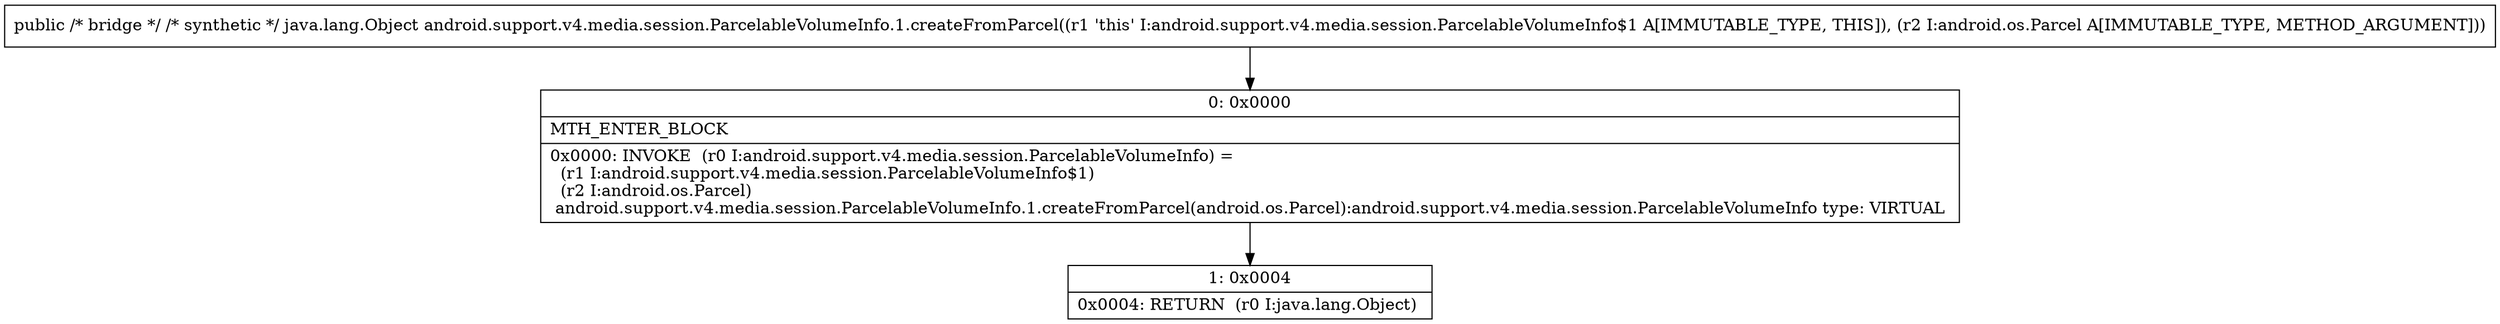 digraph "CFG forandroid.support.v4.media.session.ParcelableVolumeInfo.1.createFromParcel(Landroid\/os\/Parcel;)Ljava\/lang\/Object;" {
Node_0 [shape=record,label="{0\:\ 0x0000|MTH_ENTER_BLOCK\l|0x0000: INVOKE  (r0 I:android.support.v4.media.session.ParcelableVolumeInfo) = \l  (r1 I:android.support.v4.media.session.ParcelableVolumeInfo$1)\l  (r2 I:android.os.Parcel)\l android.support.v4.media.session.ParcelableVolumeInfo.1.createFromParcel(android.os.Parcel):android.support.v4.media.session.ParcelableVolumeInfo type: VIRTUAL \l}"];
Node_1 [shape=record,label="{1\:\ 0x0004|0x0004: RETURN  (r0 I:java.lang.Object) \l}"];
MethodNode[shape=record,label="{public \/* bridge *\/ \/* synthetic *\/ java.lang.Object android.support.v4.media.session.ParcelableVolumeInfo.1.createFromParcel((r1 'this' I:android.support.v4.media.session.ParcelableVolumeInfo$1 A[IMMUTABLE_TYPE, THIS]), (r2 I:android.os.Parcel A[IMMUTABLE_TYPE, METHOD_ARGUMENT])) }"];
MethodNode -> Node_0;
Node_0 -> Node_1;
}


